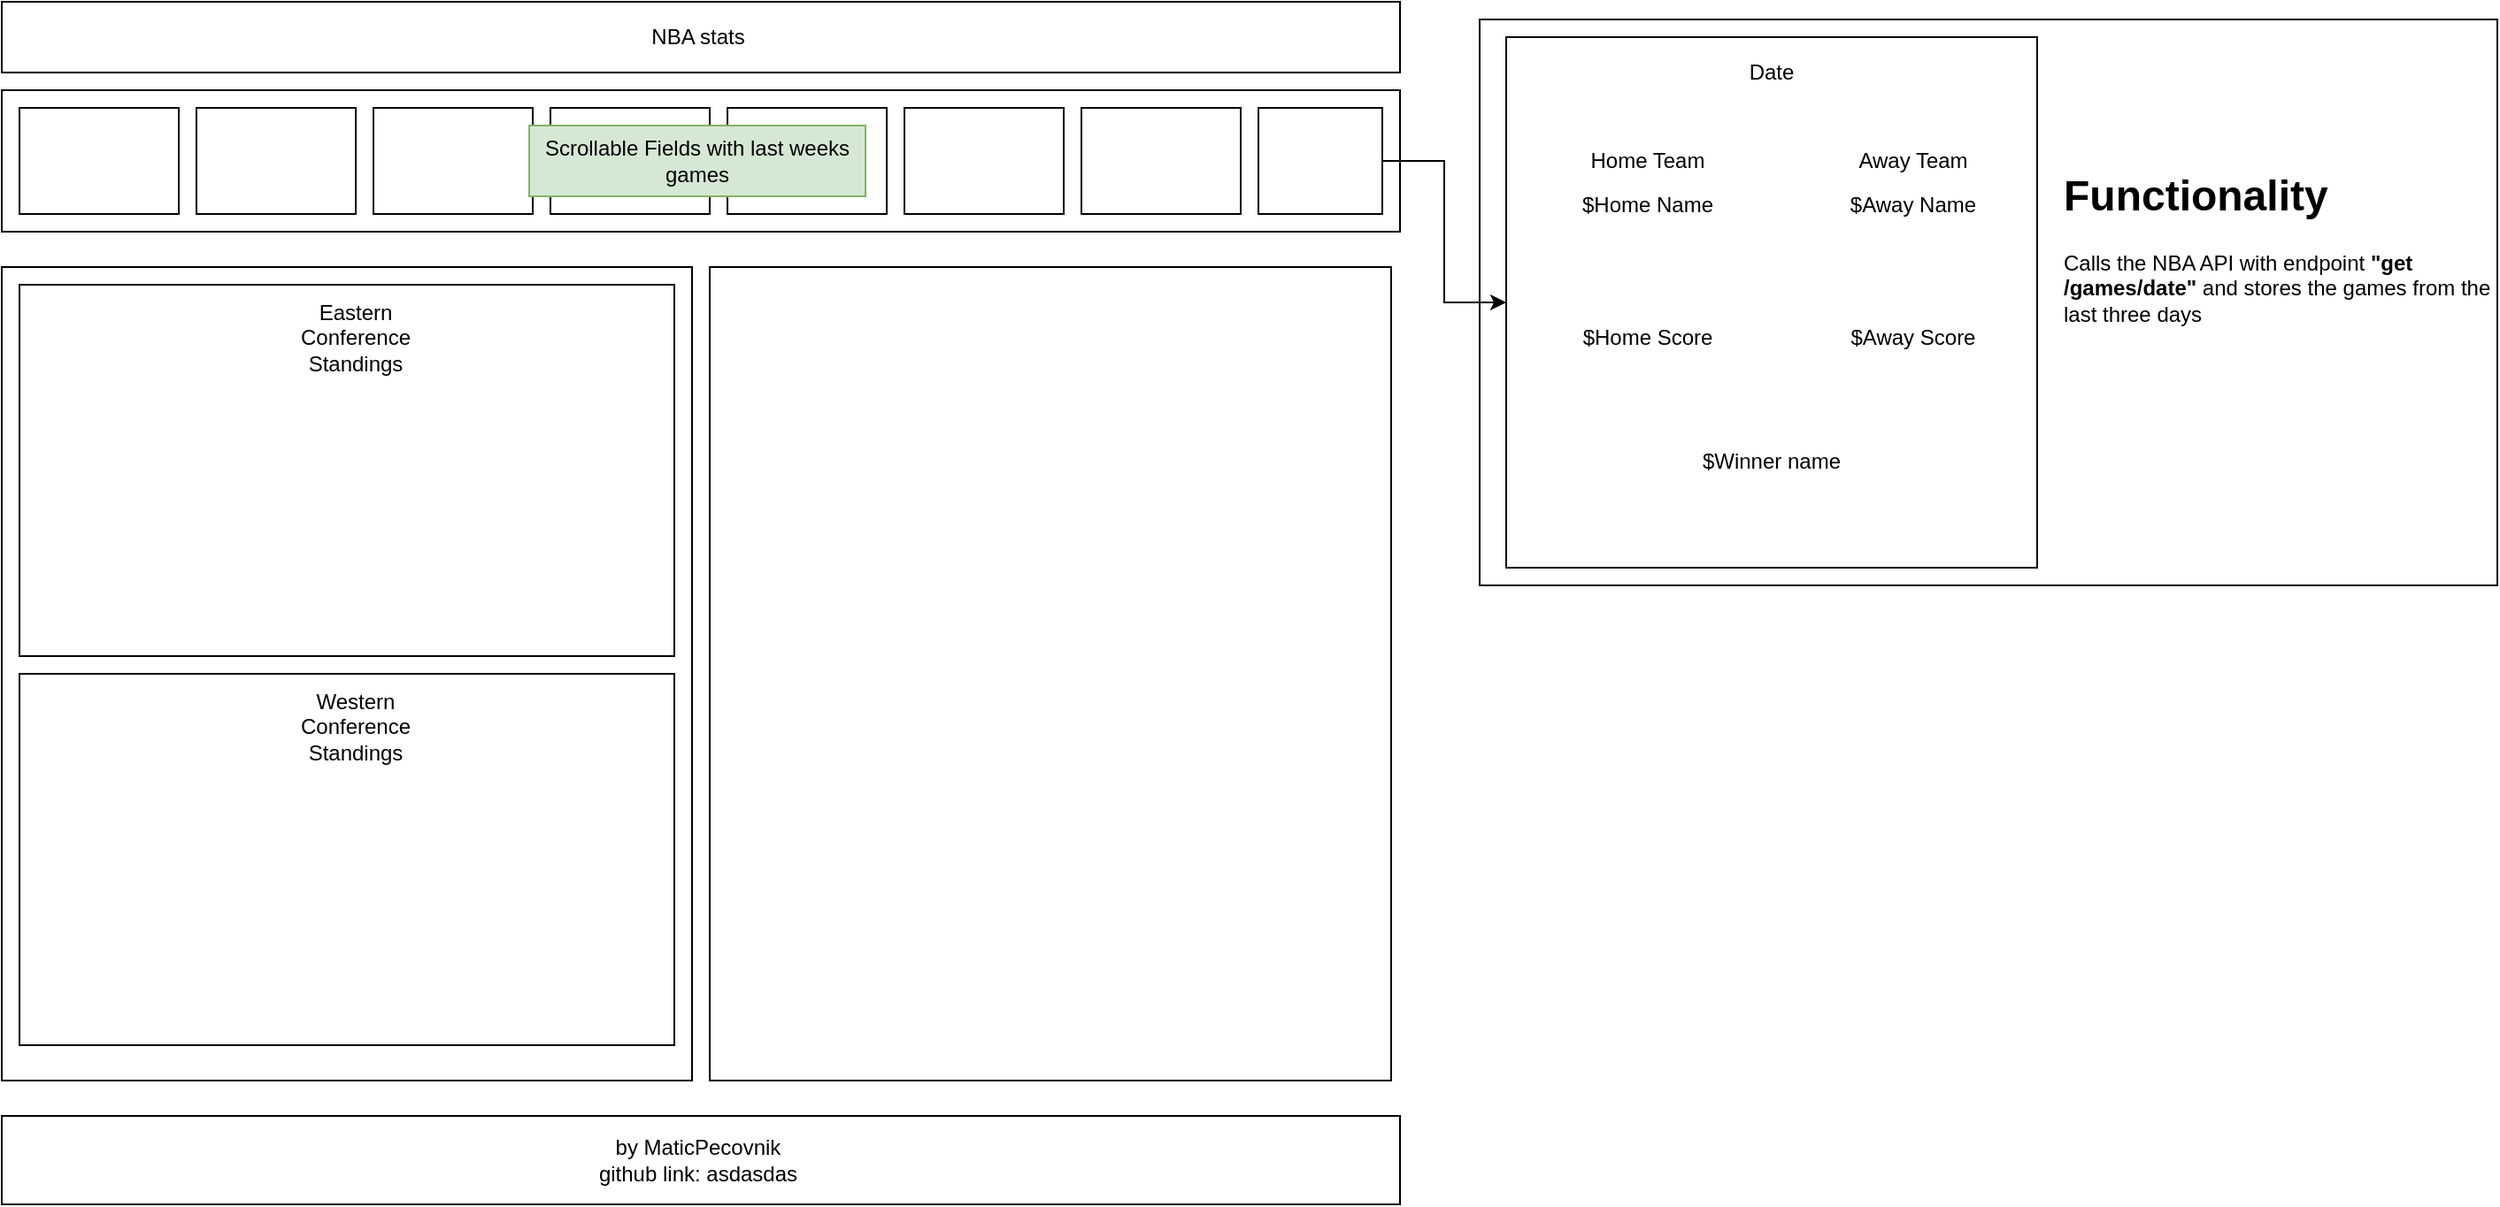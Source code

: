 <mxfile version="12.2.6" type="github" pages="1">
  <diagram id="eRS33mubmjeWvHw4FRCH" name="Page-1">
    <mxGraphModel dx="1168" dy="718" grid="1" gridSize="10" guides="1" tooltips="1" connect="1" arrows="1" fold="1" page="1" pageScale="1" pageWidth="827" pageHeight="1169" math="0" shadow="0">
      <root>
        <mxCell id="0"/>
        <mxCell id="1" parent="0"/>
        <mxCell id="0nUr7at8EpXttM-fOZ4W-51" value="" style="rounded=0;whiteSpace=wrap;html=1;fillColor=#ffffff;" vertex="1" parent="1">
          <mxGeometry x="855" y="10" width="575" height="320" as="geometry"/>
        </mxCell>
        <mxCell id="0nUr7at8EpXttM-fOZ4W-20" value="" style="rounded=0;whiteSpace=wrap;html=1;" vertex="1" parent="1">
          <mxGeometry x="870" y="20" width="300" height="300" as="geometry"/>
        </mxCell>
        <mxCell id="0nUr7at8EpXttM-fOZ4W-1" value="" style="rounded=0;whiteSpace=wrap;html=1;" vertex="1" parent="1">
          <mxGeometry x="20" width="790" height="40" as="geometry"/>
        </mxCell>
        <mxCell id="0nUr7at8EpXttM-fOZ4W-2" value="NBA stats" style="text;html=1;strokeColor=none;fillColor=none;align=center;verticalAlign=middle;whiteSpace=wrap;rounded=0;" vertex="1" parent="1">
          <mxGeometry x="310" y="10" width="207" height="20" as="geometry"/>
        </mxCell>
        <mxCell id="0nUr7at8EpXttM-fOZ4W-3" value="" style="rounded=0;whiteSpace=wrap;html=1;" vertex="1" parent="1">
          <mxGeometry x="20" y="630" width="790" height="50" as="geometry"/>
        </mxCell>
        <mxCell id="0nUr7at8EpXttM-fOZ4W-4" value="by MaticPecovnik&lt;br&gt;github link: asdasdas" style="text;html=1;strokeColor=none;fillColor=none;align=center;verticalAlign=middle;whiteSpace=wrap;rounded=0;" vertex="1" parent="1">
          <mxGeometry x="310" y="645" width="207" height="20" as="geometry"/>
        </mxCell>
        <mxCell id="0nUr7at8EpXttM-fOZ4W-5" value="" style="rounded=0;whiteSpace=wrap;html=1;" vertex="1" parent="1">
          <mxGeometry x="20" y="50" width="790" height="80" as="geometry"/>
        </mxCell>
        <mxCell id="0nUr7at8EpXttM-fOZ4W-7" value="" style="rounded=0;whiteSpace=wrap;html=1;" vertex="1" parent="1">
          <mxGeometry x="30" y="60" width="90" height="60" as="geometry"/>
        </mxCell>
        <mxCell id="0nUr7at8EpXttM-fOZ4W-10" value="" style="rounded=0;whiteSpace=wrap;html=1;" vertex="1" parent="1">
          <mxGeometry x="130" y="60" width="90" height="60" as="geometry"/>
        </mxCell>
        <mxCell id="0nUr7at8EpXttM-fOZ4W-11" value="" style="rounded=0;whiteSpace=wrap;html=1;" vertex="1" parent="1">
          <mxGeometry x="230" y="60" width="90" height="60" as="geometry"/>
        </mxCell>
        <mxCell id="0nUr7at8EpXttM-fOZ4W-12" value="" style="rounded=0;whiteSpace=wrap;html=1;" vertex="1" parent="1">
          <mxGeometry x="330" y="60" width="90" height="60" as="geometry"/>
        </mxCell>
        <mxCell id="0nUr7at8EpXttM-fOZ4W-13" value="" style="rounded=0;whiteSpace=wrap;html=1;" vertex="1" parent="1">
          <mxGeometry x="430" y="60" width="90" height="60" as="geometry"/>
        </mxCell>
        <mxCell id="0nUr7at8EpXttM-fOZ4W-14" value="" style="rounded=0;whiteSpace=wrap;html=1;" vertex="1" parent="1">
          <mxGeometry x="530" y="60" width="90" height="60" as="geometry"/>
        </mxCell>
        <mxCell id="0nUr7at8EpXttM-fOZ4W-15" value="" style="rounded=0;whiteSpace=wrap;html=1;" vertex="1" parent="1">
          <mxGeometry x="630" y="60" width="90" height="60" as="geometry"/>
        </mxCell>
        <mxCell id="0nUr7at8EpXttM-fOZ4W-19" style="edgeStyle=orthogonalEdgeStyle;rounded=0;orthogonalLoop=1;jettySize=auto;html=1;" edge="1" parent="1" source="0nUr7at8EpXttM-fOZ4W-16" target="0nUr7at8EpXttM-fOZ4W-20">
          <mxGeometry relative="1" as="geometry">
            <mxPoint x="920" y="90" as="targetPoint"/>
          </mxGeometry>
        </mxCell>
        <mxCell id="0nUr7at8EpXttM-fOZ4W-16" value="" style="rounded=0;whiteSpace=wrap;html=1;" vertex="1" parent="1">
          <mxGeometry x="730" y="60" width="70" height="60" as="geometry"/>
        </mxCell>
        <mxCell id="0nUr7at8EpXttM-fOZ4W-18" value="Scrollable Fields with last weeks games" style="text;html=1;strokeColor=#82b366;fillColor=#d5e8d4;align=center;verticalAlign=middle;whiteSpace=wrap;rounded=0;" vertex="1" parent="1">
          <mxGeometry x="318" y="70" width="190" height="40" as="geometry"/>
        </mxCell>
        <mxCell id="0nUr7at8EpXttM-fOZ4W-21" value="Date" style="text;html=1;strokeColor=none;fillColor=none;align=center;verticalAlign=middle;whiteSpace=wrap;rounded=0;" vertex="1" parent="1">
          <mxGeometry x="1000" y="30" width="40" height="20" as="geometry"/>
        </mxCell>
        <mxCell id="0nUr7at8EpXttM-fOZ4W-22" value="Home Team" style="text;html=1;strokeColor=none;fillColor=none;align=center;verticalAlign=middle;whiteSpace=wrap;rounded=0;" vertex="1" parent="1">
          <mxGeometry x="910" y="80" width="80" height="20" as="geometry"/>
        </mxCell>
        <mxCell id="0nUr7at8EpXttM-fOZ4W-23" value="Away Team" style="text;html=1;strokeColor=none;fillColor=none;align=center;verticalAlign=middle;whiteSpace=wrap;rounded=0;" vertex="1" parent="1">
          <mxGeometry x="1060" y="80" width="80" height="20" as="geometry"/>
        </mxCell>
        <mxCell id="0nUr7at8EpXttM-fOZ4W-27" value="$Home Name" style="text;html=1;strokeColor=none;fillColor=none;align=center;verticalAlign=middle;whiteSpace=wrap;rounded=0;" vertex="1" parent="1">
          <mxGeometry x="910" y="105" width="80" height="20" as="geometry"/>
        </mxCell>
        <mxCell id="0nUr7at8EpXttM-fOZ4W-28" value="$Away Name" style="text;html=1;strokeColor=none;fillColor=none;align=center;verticalAlign=middle;whiteSpace=wrap;rounded=0;" vertex="1" parent="1">
          <mxGeometry x="1060" y="105" width="80" height="20" as="geometry"/>
        </mxCell>
        <mxCell id="0nUr7at8EpXttM-fOZ4W-29" value="$Home Score" style="text;html=1;strokeColor=none;fillColor=none;align=center;verticalAlign=middle;whiteSpace=wrap;rounded=0;" vertex="1" parent="1">
          <mxGeometry x="910" y="180" width="80" height="20" as="geometry"/>
        </mxCell>
        <mxCell id="0nUr7at8EpXttM-fOZ4W-30" value="$Away Score" style="text;html=1;strokeColor=none;fillColor=none;align=center;verticalAlign=middle;whiteSpace=wrap;rounded=0;" vertex="1" parent="1">
          <mxGeometry x="1060" y="180" width="80" height="20" as="geometry"/>
        </mxCell>
        <mxCell id="0nUr7at8EpXttM-fOZ4W-31" value="$Winner name" style="text;html=1;strokeColor=none;fillColor=none;align=center;verticalAlign=middle;whiteSpace=wrap;rounded=0;" vertex="1" parent="1">
          <mxGeometry x="975" y="250" width="90" height="20" as="geometry"/>
        </mxCell>
        <mxCell id="0nUr7at8EpXttM-fOZ4W-44" value="" style="rounded=0;whiteSpace=wrap;html=1;fillColor=#ffffff;" vertex="1" parent="1">
          <mxGeometry x="20" y="150" width="390" height="460" as="geometry"/>
        </mxCell>
        <mxCell id="0nUr7at8EpXttM-fOZ4W-46" value="" style="rounded=0;whiteSpace=wrap;html=1;fillColor=#ffffff;" vertex="1" parent="1">
          <mxGeometry x="420" y="150" width="385" height="460" as="geometry"/>
        </mxCell>
        <mxCell id="0nUr7at8EpXttM-fOZ4W-47" value="" style="rounded=0;whiteSpace=wrap;html=1;fillColor=#ffffff;" vertex="1" parent="1">
          <mxGeometry x="30" y="160" width="370" height="210" as="geometry"/>
        </mxCell>
        <mxCell id="0nUr7at8EpXttM-fOZ4W-48" value="" style="rounded=0;whiteSpace=wrap;html=1;fillColor=#ffffff;" vertex="1" parent="1">
          <mxGeometry x="30" y="380" width="370" height="210" as="geometry"/>
        </mxCell>
        <mxCell id="0nUr7at8EpXttM-fOZ4W-49" value="Eastern Conference Standings" style="text;html=1;strokeColor=none;fillColor=none;align=center;verticalAlign=middle;whiteSpace=wrap;rounded=0;" vertex="1" parent="1">
          <mxGeometry x="200" y="180" width="40" height="20" as="geometry"/>
        </mxCell>
        <mxCell id="0nUr7at8EpXttM-fOZ4W-50" value="Western Conference Standings" style="text;html=1;strokeColor=none;fillColor=none;align=center;verticalAlign=middle;whiteSpace=wrap;rounded=0;" vertex="1" parent="1">
          <mxGeometry x="200" y="400" width="40" height="20" as="geometry"/>
        </mxCell>
        <mxCell id="0nUr7at8EpXttM-fOZ4W-52" value="&lt;h1&gt;Functionality&lt;/h1&gt;&lt;p&gt;Calls the NBA API with endpoint &lt;b&gt;&quot;get /games/date&quot; &lt;/b&gt;and stores the games from the last three days&lt;/p&gt;" style="text;html=1;strokeColor=none;fillColor=none;spacing=5;spacingTop=-20;whiteSpace=wrap;overflow=hidden;rounded=0;" vertex="1" parent="1">
          <mxGeometry x="1180" y="90" width="250" height="120" as="geometry"/>
        </mxCell>
      </root>
    </mxGraphModel>
  </diagram>
</mxfile>
